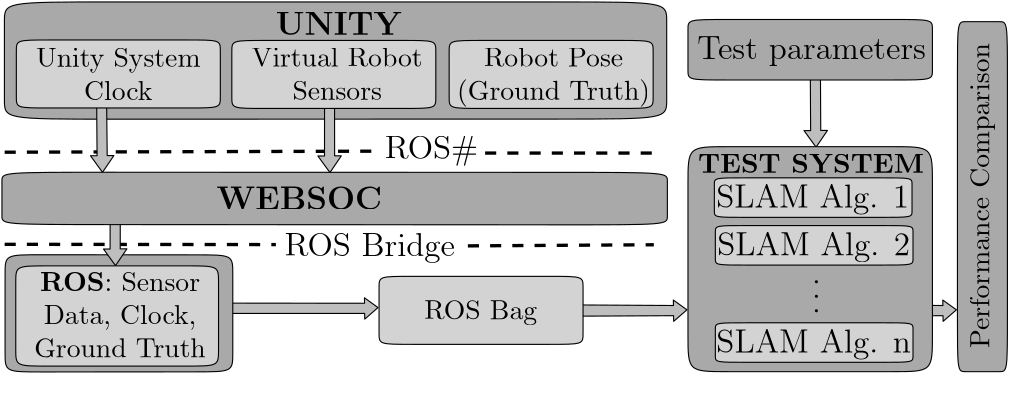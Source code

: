 <?xml version="1.0"?>
<!DOCTYPE ipe SYSTEM "ipe.dtd">
<ipe version="70212" creator="Ipe 7.2.13">
<info created="D:20200228044351" modified="D:20200228171215"/>
<ipestyle name="basic">
<symbol name="arrow/arc(spx)">
<path stroke="sym-stroke" fill="sym-stroke" pen="sym-pen">
0 0 m
-1 0.333 l
-1 -0.333 l
h
</path>
</symbol>
<symbol name="arrow/farc(spx)">
<path stroke="sym-stroke" fill="white" pen="sym-pen">
0 0 m
-1 0.333 l
-1 -0.333 l
h
</path>
</symbol>
<symbol name="arrow/ptarc(spx)">
<path stroke="sym-stroke" fill="sym-stroke" pen="sym-pen">
0 0 m
-1 0.333 l
-0.8 0 l
-1 -0.333 l
h
</path>
</symbol>
<symbol name="arrow/fptarc(spx)">
<path stroke="sym-stroke" fill="white" pen="sym-pen">
0 0 m
-1 0.333 l
-0.8 0 l
-1 -0.333 l
h
</path>
</symbol>
<symbol name="mark/circle(sx)" transformations="translations">
<path fill="sym-stroke">
0.6 0 0 0.6 0 0 e
0.4 0 0 0.4 0 0 e
</path>
</symbol>
<symbol name="mark/disk(sx)" transformations="translations">
<path fill="sym-stroke">
0.6 0 0 0.6 0 0 e
</path>
</symbol>
<symbol name="mark/fdisk(sfx)" transformations="translations">
<group>
<path fill="sym-fill">
0.5 0 0 0.5 0 0 e
</path>
<path fill="sym-stroke" fillrule="eofill">
0.6 0 0 0.6 0 0 e
0.4 0 0 0.4 0 0 e
</path>
</group>
</symbol>
<symbol name="mark/box(sx)" transformations="translations">
<path fill="sym-stroke" fillrule="eofill">
-0.6 -0.6 m
0.6 -0.6 l
0.6 0.6 l
-0.6 0.6 l
h
-0.4 -0.4 m
0.4 -0.4 l
0.4 0.4 l
-0.4 0.4 l
h
</path>
</symbol>
<symbol name="mark/square(sx)" transformations="translations">
<path fill="sym-stroke">
-0.6 -0.6 m
0.6 -0.6 l
0.6 0.6 l
-0.6 0.6 l
h
</path>
</symbol>
<symbol name="mark/fsquare(sfx)" transformations="translations">
<group>
<path fill="sym-fill">
-0.5 -0.5 m
0.5 -0.5 l
0.5 0.5 l
-0.5 0.5 l
h
</path>
<path fill="sym-stroke" fillrule="eofill">
-0.6 -0.6 m
0.6 -0.6 l
0.6 0.6 l
-0.6 0.6 l
h
-0.4 -0.4 m
0.4 -0.4 l
0.4 0.4 l
-0.4 0.4 l
h
</path>
</group>
</symbol>
<symbol name="mark/cross(sx)" transformations="translations">
<group>
<path fill="sym-stroke">
-0.43 -0.57 m
0.57 0.43 l
0.43 0.57 l
-0.57 -0.43 l
h
</path>
<path fill="sym-stroke">
-0.43 0.57 m
0.57 -0.43 l
0.43 -0.57 l
-0.57 0.43 l
h
</path>
</group>
</symbol>
<symbol name="arrow/fnormal(spx)">
<path stroke="sym-stroke" fill="white" pen="sym-pen">
0 0 m
-1 0.333 l
-1 -0.333 l
h
</path>
</symbol>
<symbol name="arrow/pointed(spx)">
<path stroke="sym-stroke" fill="sym-stroke" pen="sym-pen">
0 0 m
-1 0.333 l
-0.8 0 l
-1 -0.333 l
h
</path>
</symbol>
<symbol name="arrow/fpointed(spx)">
<path stroke="sym-stroke" fill="white" pen="sym-pen">
0 0 m
-1 0.333 l
-0.8 0 l
-1 -0.333 l
h
</path>
</symbol>
<symbol name="arrow/linear(spx)">
<path stroke="sym-stroke" pen="sym-pen">
-1 0.333 m
0 0 l
-1 -0.333 l
</path>
</symbol>
<symbol name="arrow/fdouble(spx)">
<path stroke="sym-stroke" fill="white" pen="sym-pen">
0 0 m
-1 0.333 l
-1 -0.333 l
h
-1 0 m
-2 0.333 l
-2 -0.333 l
h
</path>
</symbol>
<symbol name="arrow/double(spx)">
<path stroke="sym-stroke" fill="sym-stroke" pen="sym-pen">
0 0 m
-1 0.333 l
-1 -0.333 l
h
-1 0 m
-2 0.333 l
-2 -0.333 l
h
</path>
</symbol>
<pen name="heavier" value="0.8"/>
<pen name="fat" value="1.2"/>
<pen name="ultrafat" value="2"/>
<symbolsize name="large" value="5"/>
<symbolsize name="small" value="2"/>
<symbolsize name="tiny" value="1.1"/>
<arrowsize name="large" value="10"/>
<arrowsize name="small" value="5"/>
<arrowsize name="tiny" value="3"/>
<color name="red" value="1 0 0"/>
<color name="green" value="0 1 0"/>
<color name="blue" value="0 0 1"/>
<color name="yellow" value="1 1 0"/>
<color name="orange" value="1 0.647 0"/>
<color name="gold" value="1 0.843 0"/>
<color name="purple" value="0.627 0.125 0.941"/>
<color name="gray" value="0.745"/>
<color name="brown" value="0.647 0.165 0.165"/>
<color name="navy" value="0 0 0.502"/>
<color name="pink" value="1 0.753 0.796"/>
<color name="seagreen" value="0.18 0.545 0.341"/>
<color name="turquoise" value="0.251 0.878 0.816"/>
<color name="violet" value="0.933 0.51 0.933"/>
<color name="darkblue" value="0 0 0.545"/>
<color name="darkcyan" value="0 0.545 0.545"/>
<color name="darkgray" value="0.663"/>
<color name="darkgreen" value="0 0.392 0"/>
<color name="darkmagenta" value="0.545 0 0.545"/>
<color name="darkorange" value="1 0.549 0"/>
<color name="darkred" value="0.545 0 0"/>
<color name="lightblue" value="0.678 0.847 0.902"/>
<color name="lightcyan" value="0.878 1 1"/>
<color name="lightgray" value="0.827"/>
<color name="lightgreen" value="0.565 0.933 0.565"/>
<color name="lightyellow" value="1 1 0.878"/>
<dashstyle name="dashed" value="[4] 0"/>
<dashstyle name="dotted" value="[1 3] 0"/>
<dashstyle name="dash dotted" value="[4 2 1 2] 0"/>
<dashstyle name="dash dot dotted" value="[4 2 1 2 1 2] 0"/>
<textsize name="large" value="\large"/>
<textsize name="Large" value="\Large"/>
<textsize name="LARGE" value="\LARGE"/>
<textsize name="huge" value="\huge"/>
<textsize name="Huge" value="\Huge"/>
<textsize name="small" value="\small"/>
<textsize name="footnote" value="\footnotesize"/>
<textsize name="tiny" value="\tiny"/>
<textstyle name="center" begin="\begin{center}" end="\end{center}"/>
<textstyle name="itemize" begin="\begin{itemize}" end="\end{itemize}"/>
<textstyle name="item" begin="\begin{itemize}\item{}" end="\end{itemize}"/>
<gridsize name="4 pts" value="4"/>
<gridsize name="8 pts (~3 mm)" value="8"/>
<gridsize name="16 pts (~6 mm)" value="16"/>
<gridsize name="32 pts (~12 mm)" value="32"/>
<gridsize name="10 pts (~3.5 mm)" value="10"/>
<gridsize name="20 pts (~7 mm)" value="20"/>
<gridsize name="14 pts (~5 mm)" value="14"/>
<gridsize name="28 pts (~10 mm)" value="28"/>
<gridsize name="56 pts (~20 mm)" value="56"/>
<anglesize name="90 deg" value="90"/>
<anglesize name="60 deg" value="60"/>
<anglesize name="45 deg" value="45"/>
<anglesize name="30 deg" value="30"/>
<anglesize name="22.5 deg" value="22.5"/>
<opacity name="10%" value="0.1"/>
<opacity name="30%" value="0.3"/>
<opacity name="50%" value="0.5"/>
<opacity name="75%" value="0.75"/>
<tiling name="falling" angle="-60" step="4" width="1"/>
<tiling name="rising" angle="30" step="4" width="1"/>
</ipestyle>
<page>
<layer name="alpha"/>
<view layers="alpha" active="alpha"/>
<path layer="alpha" matrix="1 0 0 1 39 8" stroke="black" fill="gray">
23.8671 593.704 m
106.565 593.625 l
106.528 595.586 l
111.413 592.07 l
106.639 587.925 l
106.602 589.961 l
23.8047 589.957 l
h
</path>
<path matrix="1 0 0 1 -5 0" stroke="black" fill="gray">
196.56 601.195 m
261.776 600.818 l
261.739 602.779 l
266.624 599.263 l
261.85 595.118 l
261.813 597.154 l
196.641 596.814 l
h
</path>
<path matrix="1 0 0 1 0 5" stroke="black" fill="darkgray">
16.1572 614.1
16.1572 614.1
16.1572 571.886
16.1572 571.886
98.13 571.937
98.13 571.937
98.13 614.089
98.13 614.026 u
</path>
<path matrix="1 0 0 1 -0.239658 95.9996" stroke="black" fill="darkgray">
16.1572 614.1
16.1572 614.1
16.1572 571.886
16.1572 571.886
254.587 571.937
254.574 571.937
254.582 614.089
254.58 614.089 u
</path>
<text matrix="1 0 0 1 -104.286 -1.0761" transformations="translations" pos="211.037 707.545" stroke="black" type="minipage" width="59.4099" height="6.593" depth="1.61" valign="top" size="large" style="center">\textbf{UNITY}</text>
<path stroke="black" dash="dashed" pen="fat">
188.969 655.682 m
250.404 655.682 l
</path>
<path stroke="black" dash="dashed" pen="fat">
16 656 m
150.353 656.384 l
</path>
<text matrix="1 0 0 1 -93.8925 -45.5822" transformations="translations" pos="211.037 707.545" stroke="black" type="minipage" width="105.016" height="7.807" depth="2.82" valign="top" size="large" style="center">ROS\#</text>
<path matrix="1 0 0 1 -12 0" stroke="black" fill="gray">
64.6966 675.436 m
64.9204 654.788 l
67.3237 654.795 l
63.2288 648.766 l
58.8937 654.735 l
61.2742 654.731 l
61.1144 675.454 l
h
</path>
<path stroke="black" dash="dashed" pen="fat">
182.76 622.285 m
249.702 622.683 l
</path>
<path stroke="black" dash="dashed" pen="fat">
16 622.844 m
113.649 622.747 l
</path>
<text matrix="1 0 0 1 -116.098 -80.6033" transformations="translations" pos="211.037 707.545" stroke="black" type="minipage" width="105.016" height="7.807" depth="2.82" valign="top" size="large" style="center">ROS Bridge</text>
<path matrix="1 0 0 1 -38 0" stroke="black" fill="gray">
172.763 674.454 m
172.795 654.698 l
175.199 654.705 l
171.104 648.676 l
166.769 654.645 l
169.149 654.641 l
169.166 674.454 l
h
</path>
<path matrix="1 0 0 1 -19 9" stroke="black" fill="gray">
328.698 673.273 m
328.8 654.833 l
331.204 654.84 l
327.109 648.811 l
322.774 654.78 l
325.154 654.776 l
325.051 673.233 l
h
</path>
<path matrix="1 0 0 1 -8 9" stroke="black" fill="gray">
65.6377 631.315 m
65.6082 612.207 l
68.0115 612.214 l
63.9166 606.185 l
59.5815 612.154 l
61.962 612.15 l
61.9868 631.242 l
h
</path>
<group matrix="1 0 0 1 -9 -3">
<path matrix="0.765 0 0 0.765 4.72783 160.843" stroke="black" fill="lightgray">
32 704
32 704
32 672
32 672
128 672
128 672
128 704
128 704 u
</path>
<text matrix="1 0 0 1 -174.828 -11.0123" transformations="translations" pos="211.037 707.545" stroke="black" type="minipage" width="59.4099" height="11.873" depth="6.89" valign="top" style="center">Unity System
Clock</text>
</group>
<group matrix="1 0 0 1 -23 -3">
<path matrix="0.765 0 0 0.765 96.302 160.678" stroke="black" fill="lightgray">
32 704
32 704
32 672
32 672
128 672
128 672
128 704
128 704 u
</path>
<group matrix="1 0 0 1 -66.4978 -1.00167">
<text matrix="1 0 0 1 -21.7445 -9.78756" transformations="translations" pos="211.037 707.545" stroke="black" type="minipage" width="71.836" height="11.924" depth="6.95" valign="top" style="center">Virtual Robot
Sensors</text>
</group>
</group>
<group matrix="1 0 0 1 -87 -2">
<path matrix="0.765 0 0 0.765 238.542 159.678" stroke="black" fill="lightgray">
32 704
32 704
32 672
32 672
128 672
128 672
128 704
128 704 u
</path>
<text matrix="1 0 0 1 53.6687 -11.7888" transformations="translations" pos="211.037 707.545" stroke="black" type="minipage" width="71.836" height="13.164" depth="8.2" valign="top" style="center">Robot Pose
(Ground Truth)</text>
</group>
<path stroke="black" fill="darkgray">
15.0279 648.794
15.0279 648.794
15.0279 629.963
15.0279 629.963
254.587 629.844
254.574 629.844
254.582 648.728
254.58 648.744 u
</path>
<text matrix="1 0 0 1 -118.756 -58.1755" transformations="translations" pos="211.037 707.545" stroke="black" type="minipage" width="59.4099" height="9.468" depth="4.48" valign="top" size="large" style="center">\textbf{WEBSOCKET}</text>
<path matrix="1 0 0 1 92.0001 -0.00027132" stroke="black" fill="gray">
196.56 601.195 m
261.776 600.818 l
261.739 602.779 l
266.624 599.263 l
261.85 595.118 l
261.813 597.154 l
196.641 596.814 l
h
</path>
<group matrix="1 0 0 1 30 1">
<path matrix="0.765 0 0 0.765 96.308 71.7525" stroke="black" fill="lightgray">
32 704
32 704
32 672
32 672
128 672
128 672
128 704
128 704 u
</path>
<text matrix="1 0 0 1 -94.0604 -105.853" transformations="translations" pos="211.037 707.545" stroke="black" type="minipage" width="80.767" height="6.865" depth="1.88" valign="top" style="center">ROS Bag</text>
</group>
<path matrix="1 0 0 1 0 -2" stroke="black" fill="darkgray">
262 660
262 660
262 579
262 579
350 579
350 579
350 660
350 660 u
</path>
<text matrix="1 0 0 1 -12.7802 0.780226" pos="275.506 654.695" stroke="black" type="minipage" width="87.093" height="5.915" depth="0.92" valign="top" style="center">\textbf{TEST SYSTEM}</text>
<text matrix="0 1 -1 0 962.385 286.905" pos="275.506 654.695" stroke="black" type="minipage" width="83.484" height="3.072" depth="0" valign="top" size="large" style="center">$\dots$</text>
<group matrix="1 0 0 1 0 -4">
<path stroke="black" fill="darkgray">
262 707.78
262 707.78
262 686
262 686
350 686
350 686
350 707.78
350 707.78 u
</path>
<text matrix="1 0 0 1 -10.7524 47.0551" pos="275.506 654.695" stroke="black" type="minipage" width="83.484" height="7.744" depth="2.75" valign="top" size="large" style="center">Test parameters</text>
</group>
<group>
<path matrix="0.889542 0 0 0.889542 171.867 134.398" stroke="black" fill="lightgray">
112 576
112 576
192 576
192 576
192 560
192 560
112 560
112 560 u
</path>
<text matrix="1 0 0 1 -10.3626 -10.3357" pos="275.506 654.695" stroke="black" type="minipage" width="83.484" height="7.807" depth="2.82" valign="top" size="large" style="center">SLAM Alg. 1</text>
</group>
<group>
<path matrix="0.889542 0 0 0.889542 172.223 117.22" stroke="black" fill="lightgray">
112 576
112 576
192 576
192 576
192 560
192 560
112 560
112 560 u
</path>
<text matrix="1 0 0 1 -10.0069 -27.5136" pos="275.506 654.695" stroke="black" type="minipage" width="83.484" height="7.807" depth="2.82" valign="top" size="large" style="center">SLAM Alg. 2</text>
</group>
<group>
<path matrix="0.889542 0 0 0.889542 172.223 82.2199" stroke="black" fill="lightgray">
112 576
112 576
192 576
192 576
192 560
192 560
112 560
112 560 u
</path>
<text matrix="1 0 0 1 -10.0073 -62.5137" pos="275.506 654.695" stroke="black" type="minipage" width="83.484" height="7.807" depth="2.82" valign="top" size="large" style="center">SLAM Alg. n</text>
</group>
<path stroke="black" fill="darkgray">
359 703
359 703
359 577
359 577
377 577
377 577
377 703
377 703 u
</path>
<text matrix="0 1 -1 0 1071.09 370.644" pos="211.037 707.545" stroke="black" type="minipage" width="117.498" height="6.926" depth="1.93" valign="top" style="center">Performance Comparison</text>
<path matrix="1 0 0 1 0 5" stroke="black" fill="lightgray">
20 610.089
20 610.089
20 574
20 574
93 574
93 574
93 610.089
93 610.089 u
</path>
<text matrix="1 0 0 1 -189.423 -94.63" transformations="translations" pos="211.037 707.545" stroke="black" type="minipage" width="71.836" height="17.856" depth="12.89" valign="top" style="center">\textbf{ROS}: Sensor Data, Clock, Ground Truth</text>
</page>
</ipe>
